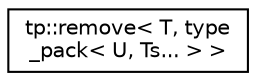 digraph "Graphical Class Hierarchy"
{
 // LATEX_PDF_SIZE
  edge [fontname="Helvetica",fontsize="10",labelfontname="Helvetica",labelfontsize="10"];
  node [fontname="Helvetica",fontsize="10",shape=record];
  rankdir="LR";
  Node0 [label="tp::remove\< T, type\l_pack\< U, Ts... \> \>",height=0.2,width=0.4,color="black", fillcolor="white", style="filled",URL="$structtp_1_1remove_3_01T_00_01type__pack_3_01U_00_01Ts_8_8_8_01_4_01_4.html",tooltip=" "];
}
